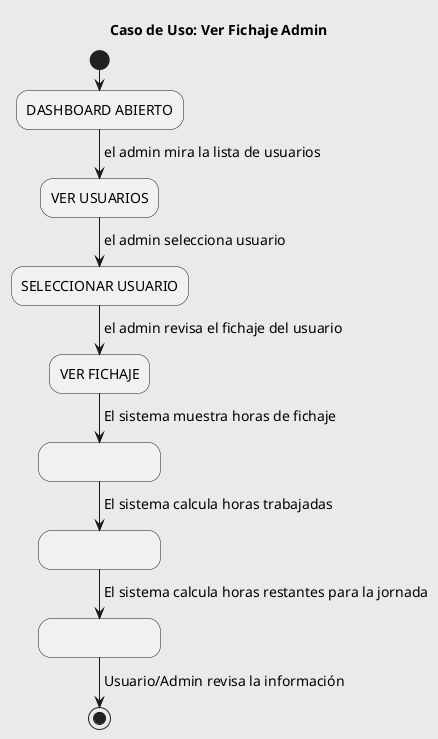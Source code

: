 @startuml
skinparam backgroundColor #EEEBDC
skinparam defaultFontName Arial
skinparam defaultFontSize 14
skinparam monochrome true


title Caso de Uso: Ver Fichaje Admin
start
:DASHBOARD ABIERTO;
-> el admin mira la lista de usuarios;
:VER USUARIOS;
-> el admin selecciona usuario;
:SELECCIONAR USUARIO;
-> el admin revisa el fichaje del usuario;
:VER FICHAJE;
-> El sistema muestra horas de fichaje;
:                            ;
-> El sistema calcula horas trabajadas;
:                            ;
-> El sistema calcula horas restantes para la jornada;
:                            ;
-> Usuario/Admin revisa la información;

stop



@enduml